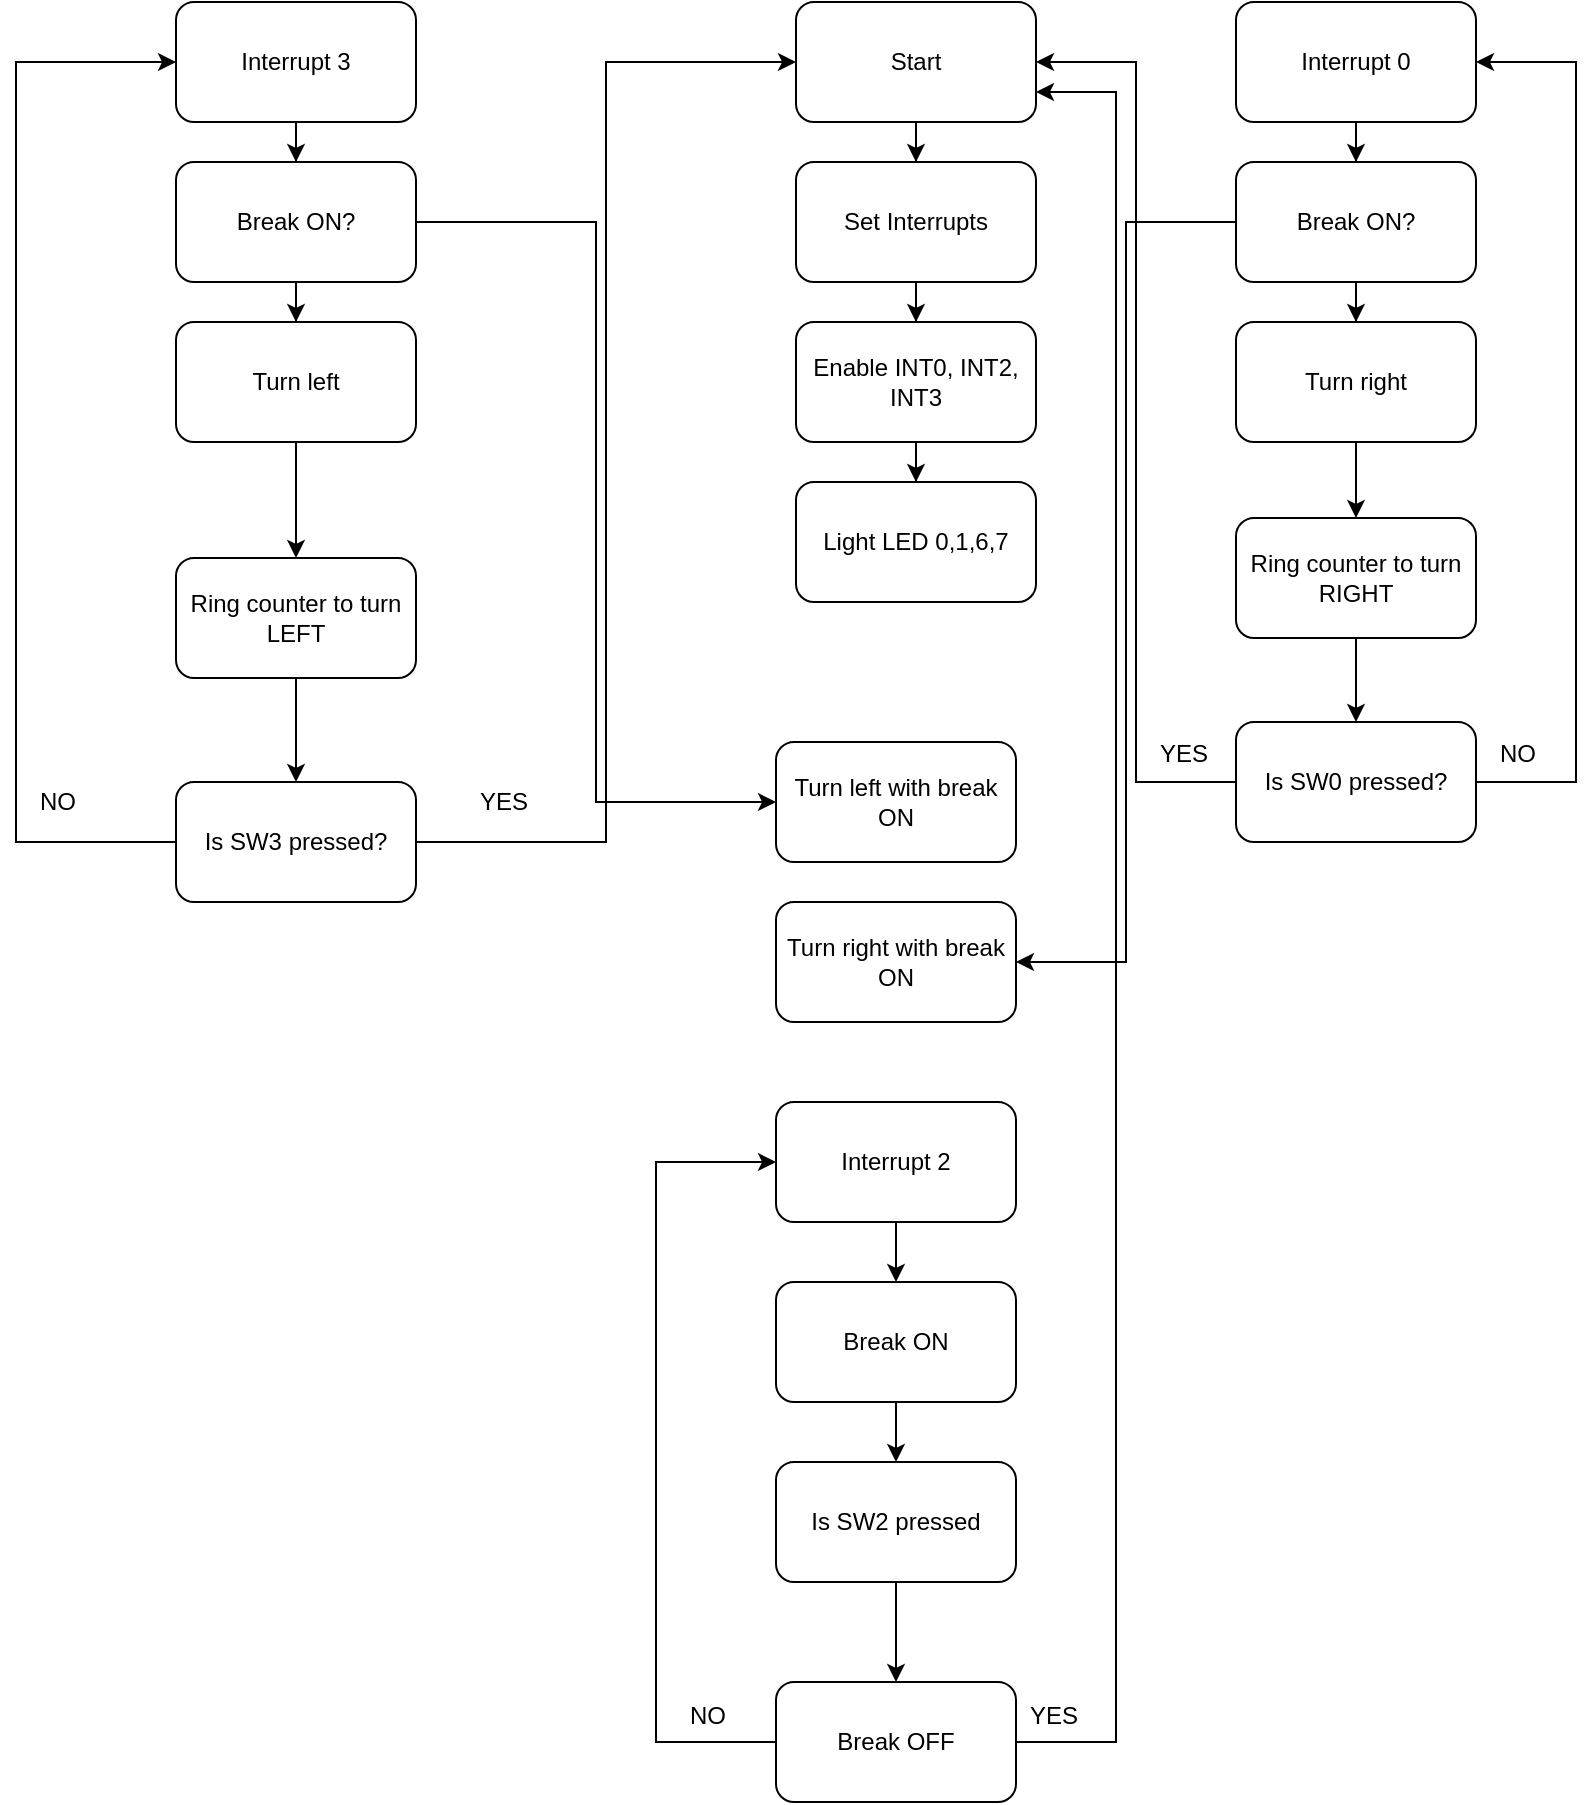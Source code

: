 <mxfile version="12.0.2" type="device" pages="1"><diagram id="UYrTWBJPUb-BTQscZ8mb" name="Page-1"><mxGraphModel dx="1392" dy="831" grid="1" gridSize="10" guides="1" tooltips="1" connect="1" arrows="1" fold="1" page="1" pageScale="1" pageWidth="827" pageHeight="1169" math="0" shadow="0"><root><mxCell id="0"/><mxCell id="1" parent="0"/><mxCell id="XwVxLDNJRPqQAcvCCnS9-18" value="" style="edgeStyle=orthogonalEdgeStyle;rounded=0;orthogonalLoop=1;jettySize=auto;html=1;" edge="1" parent="1" source="XwVxLDNJRPqQAcvCCnS9-1" target="XwVxLDNJRPqQAcvCCnS9-2"><mxGeometry relative="1" as="geometry"/></mxCell><mxCell id="XwVxLDNJRPqQAcvCCnS9-1" value="Start" style="rounded=1;whiteSpace=wrap;html=1;" vertex="1" parent="1"><mxGeometry x="400" y="20" width="120" height="60" as="geometry"/></mxCell><mxCell id="XwVxLDNJRPqQAcvCCnS9-19" value="" style="edgeStyle=orthogonalEdgeStyle;rounded=0;orthogonalLoop=1;jettySize=auto;html=1;" edge="1" parent="1" source="XwVxLDNJRPqQAcvCCnS9-2" target="XwVxLDNJRPqQAcvCCnS9-3"><mxGeometry relative="1" as="geometry"/></mxCell><mxCell id="XwVxLDNJRPqQAcvCCnS9-2" value="Set Interrupts" style="rounded=1;whiteSpace=wrap;html=1;" vertex="1" parent="1"><mxGeometry x="400" y="100" width="120" height="60" as="geometry"/></mxCell><mxCell id="XwVxLDNJRPqQAcvCCnS9-36" value="" style="edgeStyle=orthogonalEdgeStyle;rounded=0;orthogonalLoop=1;jettySize=auto;html=1;" edge="1" parent="1" source="XwVxLDNJRPqQAcvCCnS9-3" target="XwVxLDNJRPqQAcvCCnS9-4"><mxGeometry relative="1" as="geometry"/></mxCell><mxCell id="XwVxLDNJRPqQAcvCCnS9-3" value="Enable INT0, INT2, INT3" style="rounded=1;whiteSpace=wrap;html=1;" vertex="1" parent="1"><mxGeometry x="400" y="180" width="120" height="60" as="geometry"/></mxCell><mxCell id="XwVxLDNJRPqQAcvCCnS9-4" value="Light LED 0,1,6,7" style="rounded=1;whiteSpace=wrap;html=1;" vertex="1" parent="1"><mxGeometry x="400" y="260" width="120" height="60" as="geometry"/></mxCell><mxCell id="XwVxLDNJRPqQAcvCCnS9-15" value="" style="edgeStyle=orthogonalEdgeStyle;rounded=0;orthogonalLoop=1;jettySize=auto;html=1;" edge="1" parent="1" source="XwVxLDNJRPqQAcvCCnS9-5" target="XwVxLDNJRPqQAcvCCnS9-8"><mxGeometry relative="1" as="geometry"/></mxCell><mxCell id="XwVxLDNJRPqQAcvCCnS9-5" value="Interrupt 3" style="rounded=1;whiteSpace=wrap;html=1;" vertex="1" parent="1"><mxGeometry x="90" y="20" width="120" height="60" as="geometry"/></mxCell><mxCell id="XwVxLDNJRPqQAcvCCnS9-53" value="" style="edgeStyle=orthogonalEdgeStyle;rounded=0;orthogonalLoop=1;jettySize=auto;html=1;" edge="1" parent="1" source="XwVxLDNJRPqQAcvCCnS9-7" target="XwVxLDNJRPqQAcvCCnS9-52"><mxGeometry relative="1" as="geometry"/></mxCell><mxCell id="XwVxLDNJRPqQAcvCCnS9-7" value="Turn left" style="rounded=1;whiteSpace=wrap;html=1;" vertex="1" parent="1"><mxGeometry x="90" y="180" width="120" height="60" as="geometry"/></mxCell><mxCell id="XwVxLDNJRPqQAcvCCnS9-16" value="" style="edgeStyle=orthogonalEdgeStyle;rounded=0;orthogonalLoop=1;jettySize=auto;html=1;" edge="1" parent="1" source="XwVxLDNJRPqQAcvCCnS9-8" target="XwVxLDNJRPqQAcvCCnS9-7"><mxGeometry relative="1" as="geometry"/></mxCell><mxCell id="XwVxLDNJRPqQAcvCCnS9-39" style="edgeStyle=orthogonalEdgeStyle;rounded=0;orthogonalLoop=1;jettySize=auto;html=1;entryX=0;entryY=0.5;entryDx=0;entryDy=0;" edge="1" parent="1" source="XwVxLDNJRPqQAcvCCnS9-8" target="XwVxLDNJRPqQAcvCCnS9-38"><mxGeometry relative="1" as="geometry"><Array as="points"><mxPoint x="300" y="130"/><mxPoint x="300" y="420"/></Array></mxGeometry></mxCell><mxCell id="XwVxLDNJRPqQAcvCCnS9-8" value="Break ON?" style="rounded=1;whiteSpace=wrap;html=1;" vertex="1" parent="1"><mxGeometry x="90" y="100" width="120" height="60" as="geometry"/></mxCell><mxCell id="XwVxLDNJRPqQAcvCCnS9-11" style="edgeStyle=orthogonalEdgeStyle;rounded=0;orthogonalLoop=1;jettySize=auto;html=1;entryX=0;entryY=0.5;entryDx=0;entryDy=0;" edge="1" parent="1" source="XwVxLDNJRPqQAcvCCnS9-10" target="XwVxLDNJRPqQAcvCCnS9-1"><mxGeometry relative="1" as="geometry"/></mxCell><mxCell id="XwVxLDNJRPqQAcvCCnS9-13" style="edgeStyle=orthogonalEdgeStyle;rounded=0;orthogonalLoop=1;jettySize=auto;html=1;entryX=0;entryY=0.5;entryDx=0;entryDy=0;" edge="1" parent="1" source="XwVxLDNJRPqQAcvCCnS9-10" target="XwVxLDNJRPqQAcvCCnS9-5"><mxGeometry relative="1" as="geometry"><Array as="points"><mxPoint x="10" y="440"/><mxPoint x="10" y="50"/></Array></mxGeometry></mxCell><mxCell id="XwVxLDNJRPqQAcvCCnS9-10" value="Is SW3 pressed?" style="rounded=1;whiteSpace=wrap;html=1;" vertex="1" parent="1"><mxGeometry x="90" y="410" width="120" height="60" as="geometry"/></mxCell><mxCell id="XwVxLDNJRPqQAcvCCnS9-12" value="YES" style="text;html=1;resizable=0;points=[];autosize=1;align=left;verticalAlign=top;spacingTop=-4;" vertex="1" parent="1"><mxGeometry x="240" y="410" width="40" height="20" as="geometry"/></mxCell><mxCell id="XwVxLDNJRPqQAcvCCnS9-14" value="&lt;div&gt;NO&lt;/div&gt;" style="text;html=1;resizable=0;points=[];autosize=1;align=left;verticalAlign=top;spacingTop=-4;" vertex="1" parent="1"><mxGeometry x="20" y="410" width="40" height="20" as="geometry"/></mxCell><mxCell id="XwVxLDNJRPqQAcvCCnS9-21" value="" style="edgeStyle=orthogonalEdgeStyle;rounded=0;orthogonalLoop=1;jettySize=auto;html=1;" edge="1" source="XwVxLDNJRPqQAcvCCnS9-22" target="XwVxLDNJRPqQAcvCCnS9-26" parent="1"><mxGeometry relative="1" as="geometry"/></mxCell><mxCell id="XwVxLDNJRPqQAcvCCnS9-22" value="Interrupt 0" style="rounded=1;whiteSpace=wrap;html=1;" vertex="1" parent="1"><mxGeometry x="620" y="20" width="120" height="60" as="geometry"/></mxCell><mxCell id="XwVxLDNJRPqQAcvCCnS9-56" value="" style="edgeStyle=orthogonalEdgeStyle;rounded=0;orthogonalLoop=1;jettySize=auto;html=1;" edge="1" parent="1" source="XwVxLDNJRPqQAcvCCnS9-24" target="XwVxLDNJRPqQAcvCCnS9-55"><mxGeometry relative="1" as="geometry"/></mxCell><mxCell id="XwVxLDNJRPqQAcvCCnS9-24" value="Turn right" style="rounded=1;whiteSpace=wrap;html=1;" vertex="1" parent="1"><mxGeometry x="620" y="180" width="120" height="60" as="geometry"/></mxCell><mxCell id="XwVxLDNJRPqQAcvCCnS9-25" value="" style="edgeStyle=orthogonalEdgeStyle;rounded=0;orthogonalLoop=1;jettySize=auto;html=1;" edge="1" source="XwVxLDNJRPqQAcvCCnS9-26" target="XwVxLDNJRPqQAcvCCnS9-24" parent="1"><mxGeometry relative="1" as="geometry"/></mxCell><mxCell id="XwVxLDNJRPqQAcvCCnS9-41" style="edgeStyle=orthogonalEdgeStyle;rounded=0;orthogonalLoop=1;jettySize=auto;html=1;entryX=1;entryY=0.5;entryDx=0;entryDy=0;" edge="1" parent="1" source="XwVxLDNJRPqQAcvCCnS9-26" target="XwVxLDNJRPqQAcvCCnS9-40"><mxGeometry relative="1" as="geometry"/></mxCell><mxCell id="XwVxLDNJRPqQAcvCCnS9-26" value="Break ON?" style="rounded=1;whiteSpace=wrap;html=1;" vertex="1" parent="1"><mxGeometry x="620" y="100" width="120" height="60" as="geometry"/></mxCell><mxCell id="XwVxLDNJRPqQAcvCCnS9-37" style="edgeStyle=orthogonalEdgeStyle;rounded=0;orthogonalLoop=1;jettySize=auto;html=1;entryX=1;entryY=0.5;entryDx=0;entryDy=0;" edge="1" parent="1" source="XwVxLDNJRPqQAcvCCnS9-27" target="XwVxLDNJRPqQAcvCCnS9-1"><mxGeometry relative="1" as="geometry"/></mxCell><mxCell id="XwVxLDNJRPqQAcvCCnS9-62" style="edgeStyle=orthogonalEdgeStyle;rounded=0;orthogonalLoop=1;jettySize=auto;html=1;entryX=1;entryY=0.5;entryDx=0;entryDy=0;" edge="1" parent="1" source="XwVxLDNJRPqQAcvCCnS9-27" target="XwVxLDNJRPqQAcvCCnS9-22"><mxGeometry relative="1" as="geometry"><Array as="points"><mxPoint x="790" y="410"/><mxPoint x="790" y="50"/></Array></mxGeometry></mxCell><mxCell id="XwVxLDNJRPqQAcvCCnS9-27" value="Is SW0 pressed?" style="rounded=1;whiteSpace=wrap;html=1;" vertex="1" parent="1"><mxGeometry x="620" y="380" width="120" height="60" as="geometry"/></mxCell><mxCell id="XwVxLDNJRPqQAcvCCnS9-38" value="Turn left with break ON" style="rounded=1;whiteSpace=wrap;html=1;" vertex="1" parent="1"><mxGeometry x="390" y="390" width="120" height="60" as="geometry"/></mxCell><mxCell id="XwVxLDNJRPqQAcvCCnS9-40" value="Turn right with break ON" style="rounded=1;whiteSpace=wrap;html=1;" vertex="1" parent="1"><mxGeometry x="390" y="470" width="120" height="60" as="geometry"/></mxCell><mxCell id="XwVxLDNJRPqQAcvCCnS9-48" value="" style="edgeStyle=orthogonalEdgeStyle;rounded=0;orthogonalLoop=1;jettySize=auto;html=1;" edge="1" parent="1" source="XwVxLDNJRPqQAcvCCnS9-43" target="XwVxLDNJRPqQAcvCCnS9-45"><mxGeometry relative="1" as="geometry"/></mxCell><mxCell id="XwVxLDNJRPqQAcvCCnS9-43" value="Interrupt 2" style="rounded=1;whiteSpace=wrap;html=1;" vertex="1" parent="1"><mxGeometry x="390" y="570" width="120" height="60" as="geometry"/></mxCell><mxCell id="XwVxLDNJRPqQAcvCCnS9-49" value="" style="edgeStyle=orthogonalEdgeStyle;rounded=0;orthogonalLoop=1;jettySize=auto;html=1;" edge="1" parent="1" source="XwVxLDNJRPqQAcvCCnS9-45" target="XwVxLDNJRPqQAcvCCnS9-46"><mxGeometry relative="1" as="geometry"/></mxCell><mxCell id="XwVxLDNJRPqQAcvCCnS9-45" value="Break ON" style="rounded=1;whiteSpace=wrap;html=1;" vertex="1" parent="1"><mxGeometry x="390" y="660" width="120" height="60" as="geometry"/></mxCell><mxCell id="XwVxLDNJRPqQAcvCCnS9-50" value="" style="edgeStyle=orthogonalEdgeStyle;rounded=0;orthogonalLoop=1;jettySize=auto;html=1;" edge="1" parent="1" source="XwVxLDNJRPqQAcvCCnS9-46" target="XwVxLDNJRPqQAcvCCnS9-47"><mxGeometry relative="1" as="geometry"/></mxCell><mxCell id="XwVxLDNJRPqQAcvCCnS9-46" value="Is SW2 pressed" style="rounded=1;whiteSpace=wrap;html=1;" vertex="1" parent="1"><mxGeometry x="390" y="750" width="120" height="60" as="geometry"/></mxCell><mxCell id="XwVxLDNJRPqQAcvCCnS9-58" style="edgeStyle=orthogonalEdgeStyle;rounded=0;orthogonalLoop=1;jettySize=auto;html=1;entryX=1;entryY=0.75;entryDx=0;entryDy=0;" edge="1" parent="1" source="XwVxLDNJRPqQAcvCCnS9-47" target="XwVxLDNJRPqQAcvCCnS9-1"><mxGeometry relative="1" as="geometry"><Array as="points"><mxPoint x="560" y="890"/><mxPoint x="560" y="65"/></Array></mxGeometry></mxCell><mxCell id="XwVxLDNJRPqQAcvCCnS9-59" style="edgeStyle=orthogonalEdgeStyle;rounded=0;orthogonalLoop=1;jettySize=auto;html=1;entryX=0;entryY=0.5;entryDx=0;entryDy=0;" edge="1" parent="1" source="XwVxLDNJRPqQAcvCCnS9-47" target="XwVxLDNJRPqQAcvCCnS9-43"><mxGeometry relative="1" as="geometry"><Array as="points"><mxPoint x="330" y="890"/><mxPoint x="330" y="600"/></Array></mxGeometry></mxCell><mxCell id="XwVxLDNJRPqQAcvCCnS9-47" value="Break OFF" style="rounded=1;whiteSpace=wrap;html=1;" vertex="1" parent="1"><mxGeometry x="390" y="860" width="120" height="60" as="geometry"/></mxCell><mxCell id="XwVxLDNJRPqQAcvCCnS9-51" value="YES" style="text;html=1;resizable=0;points=[];autosize=1;align=left;verticalAlign=top;spacingTop=-4;" vertex="1" parent="1"><mxGeometry x="515" y="867" width="40" height="20" as="geometry"/></mxCell><mxCell id="XwVxLDNJRPqQAcvCCnS9-54" value="" style="edgeStyle=orthogonalEdgeStyle;rounded=0;orthogonalLoop=1;jettySize=auto;html=1;" edge="1" parent="1" source="XwVxLDNJRPqQAcvCCnS9-52" target="XwVxLDNJRPqQAcvCCnS9-10"><mxGeometry relative="1" as="geometry"/></mxCell><mxCell id="XwVxLDNJRPqQAcvCCnS9-52" value="Ring counter to turn LEFT" style="rounded=1;whiteSpace=wrap;html=1;" vertex="1" parent="1"><mxGeometry x="90" y="298" width="120" height="60" as="geometry"/></mxCell><mxCell id="XwVxLDNJRPqQAcvCCnS9-57" value="" style="edgeStyle=orthogonalEdgeStyle;rounded=0;orthogonalLoop=1;jettySize=auto;html=1;" edge="1" parent="1" source="XwVxLDNJRPqQAcvCCnS9-55" target="XwVxLDNJRPqQAcvCCnS9-27"><mxGeometry relative="1" as="geometry"/></mxCell><mxCell id="XwVxLDNJRPqQAcvCCnS9-55" value="Ring counter to turn RIGHT" style="rounded=1;whiteSpace=wrap;html=1;" vertex="1" parent="1"><mxGeometry x="620" y="278" width="120" height="60" as="geometry"/></mxCell><mxCell id="XwVxLDNJRPqQAcvCCnS9-60" value="NO" style="text;html=1;resizable=0;points=[];autosize=1;align=left;verticalAlign=top;spacingTop=-4;" vertex="1" parent="1"><mxGeometry x="345" y="867" width="40" height="20" as="geometry"/></mxCell><mxCell id="XwVxLDNJRPqQAcvCCnS9-61" value="YES" style="text;html=1;resizable=0;points=[];autosize=1;align=left;verticalAlign=top;spacingTop=-4;" vertex="1" parent="1"><mxGeometry x="580" y="386" width="40" height="20" as="geometry"/></mxCell><mxCell id="XwVxLDNJRPqQAcvCCnS9-63" value="NO" style="text;html=1;resizable=0;points=[];autosize=1;align=left;verticalAlign=top;spacingTop=-4;" vertex="1" parent="1"><mxGeometry x="750" y="386" width="40" height="20" as="geometry"/></mxCell></root></mxGraphModel></diagram></mxfile>